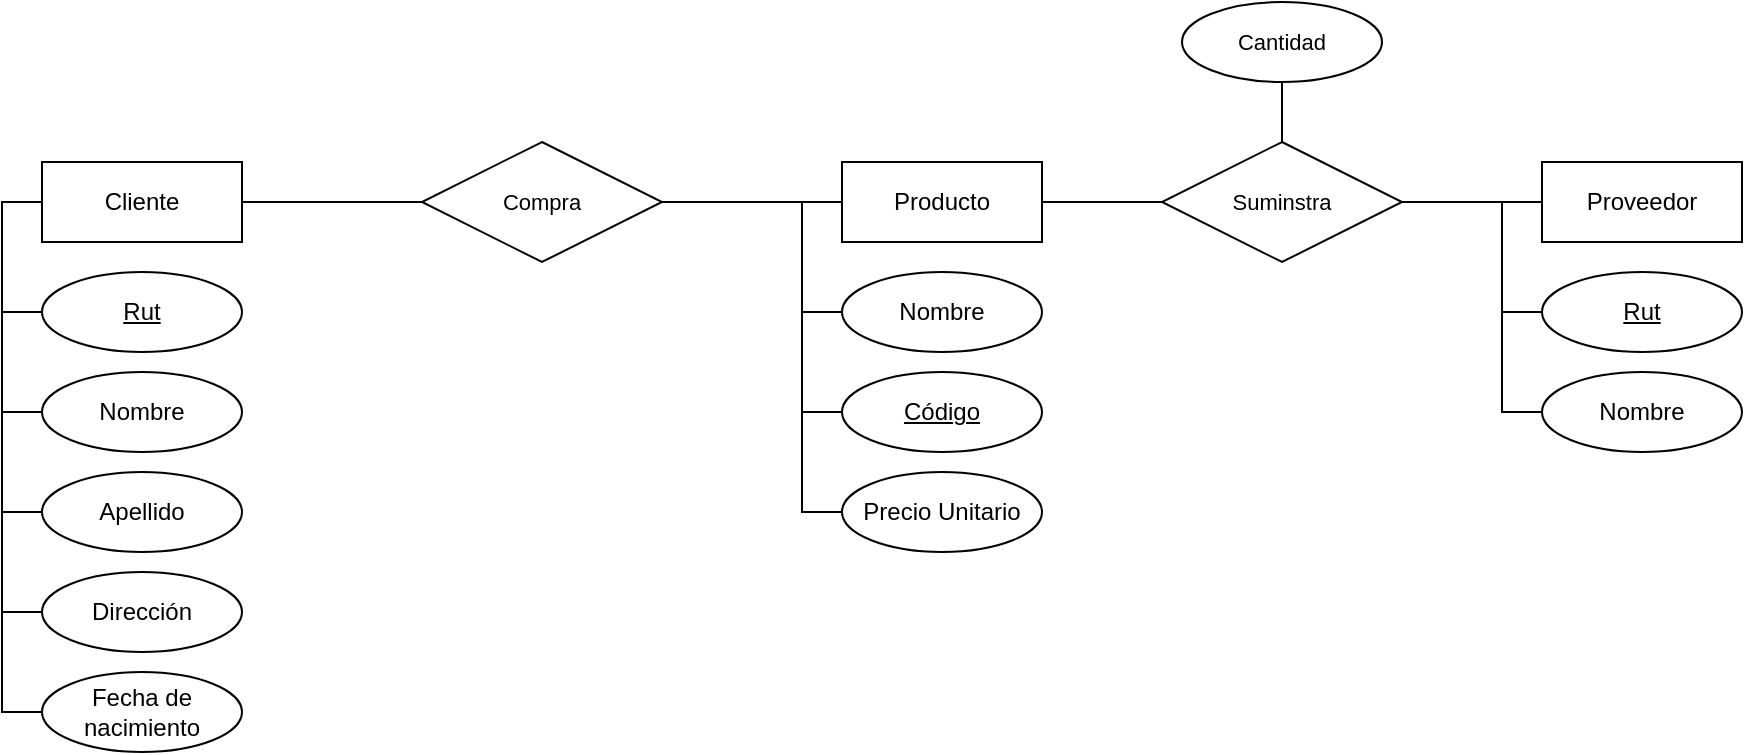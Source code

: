 <mxfile version="26.2.13">
  <diagram id="wFE0QG_FPsp0jaGvCLVb" name="Page-1">
    <mxGraphModel dx="2237" dy="754" grid="1" gridSize="10" guides="1" tooltips="1" connect="1" arrows="1" fold="1" page="1" pageScale="1" pageWidth="850" pageHeight="1100" math="0" shadow="0">
      <root>
        <mxCell id="0" />
        <mxCell id="1" parent="0" />
        <mxCell id="wKFJhELgr0NoA7eS5oiP-12" style="edgeStyle=orthogonalEdgeStyle;rounded=0;orthogonalLoop=1;jettySize=auto;html=1;exitX=0;exitY=0.5;exitDx=0;exitDy=0;entryX=0;entryY=0.5;entryDx=0;entryDy=0;endArrow=none;startFill=0;" parent="1" source="wKFJhELgr0NoA7eS5oiP-2" target="wKFJhELgr0NoA7eS5oiP-5" edge="1">
          <mxGeometry relative="1" as="geometry" />
        </mxCell>
        <mxCell id="wKFJhELgr0NoA7eS5oiP-13" style="edgeStyle=orthogonalEdgeStyle;shape=connector;rounded=0;orthogonalLoop=1;jettySize=auto;html=1;exitX=0;exitY=0.5;exitDx=0;exitDy=0;entryX=0;entryY=0.5;entryDx=0;entryDy=0;strokeColor=default;align=center;verticalAlign=middle;fontFamily=Helvetica;fontSize=11;fontColor=default;labelBackgroundColor=default;startFill=0;endArrow=none;" parent="1" source="wKFJhELgr0NoA7eS5oiP-2" target="wKFJhELgr0NoA7eS5oiP-8" edge="1">
          <mxGeometry relative="1" as="geometry" />
        </mxCell>
        <mxCell id="wKFJhELgr0NoA7eS5oiP-14" style="edgeStyle=orthogonalEdgeStyle;shape=connector;rounded=0;orthogonalLoop=1;jettySize=auto;html=1;exitX=0;exitY=0.5;exitDx=0;exitDy=0;entryX=0;entryY=0.5;entryDx=0;entryDy=0;strokeColor=default;align=center;verticalAlign=middle;fontFamily=Helvetica;fontSize=11;fontColor=default;labelBackgroundColor=default;startFill=0;endArrow=none;" parent="1" source="wKFJhELgr0NoA7eS5oiP-2" target="wKFJhELgr0NoA7eS5oiP-9" edge="1">
          <mxGeometry relative="1" as="geometry" />
        </mxCell>
        <mxCell id="wKFJhELgr0NoA7eS5oiP-15" style="edgeStyle=orthogonalEdgeStyle;shape=connector;rounded=0;orthogonalLoop=1;jettySize=auto;html=1;exitX=0;exitY=0.5;exitDx=0;exitDy=0;entryX=0;entryY=0.5;entryDx=0;entryDy=0;strokeColor=default;align=center;verticalAlign=middle;fontFamily=Helvetica;fontSize=11;fontColor=default;labelBackgroundColor=default;startFill=0;endArrow=none;" parent="1" source="wKFJhELgr0NoA7eS5oiP-2" target="wKFJhELgr0NoA7eS5oiP-10" edge="1">
          <mxGeometry relative="1" as="geometry" />
        </mxCell>
        <mxCell id="wKFJhELgr0NoA7eS5oiP-16" style="edgeStyle=orthogonalEdgeStyle;shape=connector;rounded=0;orthogonalLoop=1;jettySize=auto;html=1;exitX=0;exitY=0.5;exitDx=0;exitDy=0;entryX=0;entryY=0.5;entryDx=0;entryDy=0;strokeColor=default;align=center;verticalAlign=middle;fontFamily=Helvetica;fontSize=11;fontColor=default;labelBackgroundColor=default;startFill=0;endArrow=none;" parent="1" source="wKFJhELgr0NoA7eS5oiP-2" target="wKFJhELgr0NoA7eS5oiP-11" edge="1">
          <mxGeometry relative="1" as="geometry" />
        </mxCell>
        <mxCell id="wKFJhELgr0NoA7eS5oiP-2" value="Cliente" style="whiteSpace=wrap;html=1;align=center;" parent="1" vertex="1">
          <mxGeometry x="-130" y="200" width="100" height="40" as="geometry" />
        </mxCell>
        <mxCell id="hY-fdAkiibuvG0bwVzJX-1" style="edgeStyle=orthogonalEdgeStyle;rounded=0;orthogonalLoop=1;jettySize=auto;html=1;exitX=0;exitY=0.5;exitDx=0;exitDy=0;entryX=0;entryY=0.5;entryDx=0;entryDy=0;endArrow=none;startFill=0;" edge="1" parent="1" source="wKFJhELgr0NoA7eS5oiP-3" target="wKFJhELgr0NoA7eS5oiP-17">
          <mxGeometry relative="1" as="geometry" />
        </mxCell>
        <mxCell id="hY-fdAkiibuvG0bwVzJX-2" style="edgeStyle=orthogonalEdgeStyle;shape=connector;rounded=0;orthogonalLoop=1;jettySize=auto;html=1;exitX=0;exitY=0.5;exitDx=0;exitDy=0;entryX=0;entryY=0.5;entryDx=0;entryDy=0;strokeColor=default;align=center;verticalAlign=middle;fontFamily=Helvetica;fontSize=11;fontColor=default;labelBackgroundColor=default;startFill=0;endArrow=none;" edge="1" parent="1" source="wKFJhELgr0NoA7eS5oiP-3" target="wKFJhELgr0NoA7eS5oiP-6">
          <mxGeometry relative="1" as="geometry" />
        </mxCell>
        <mxCell id="hY-fdAkiibuvG0bwVzJX-4" style="edgeStyle=orthogonalEdgeStyle;shape=connector;rounded=0;orthogonalLoop=1;jettySize=auto;html=1;exitX=0;exitY=0.5;exitDx=0;exitDy=0;entryX=0;entryY=0.5;entryDx=0;entryDy=0;strokeColor=default;align=center;verticalAlign=middle;fontFamily=Helvetica;fontSize=11;fontColor=default;labelBackgroundColor=default;startFill=0;endArrow=none;" edge="1" parent="1" source="wKFJhELgr0NoA7eS5oiP-3" target="wKFJhELgr0NoA7eS5oiP-18">
          <mxGeometry relative="1" as="geometry" />
        </mxCell>
        <mxCell id="hY-fdAkiibuvG0bwVzJX-13" style="edgeStyle=orthogonalEdgeStyle;shape=connector;rounded=0;orthogonalLoop=1;jettySize=auto;html=1;exitX=0;exitY=0.5;exitDx=0;exitDy=0;entryX=1;entryY=0.5;entryDx=0;entryDy=0;strokeColor=default;align=center;verticalAlign=middle;fontFamily=Helvetica;fontSize=11;fontColor=default;labelBackgroundColor=default;startFill=0;endArrow=none;" edge="1" parent="1" source="wKFJhELgr0NoA7eS5oiP-3" target="hY-fdAkiibuvG0bwVzJX-7">
          <mxGeometry relative="1" as="geometry" />
        </mxCell>
        <mxCell id="wKFJhELgr0NoA7eS5oiP-3" value="Producto" style="whiteSpace=wrap;html=1;align=center;" parent="1" vertex="1">
          <mxGeometry x="270" y="200" width="100" height="40" as="geometry" />
        </mxCell>
        <mxCell id="hY-fdAkiibuvG0bwVzJX-5" style="edgeStyle=orthogonalEdgeStyle;shape=connector;rounded=0;orthogonalLoop=1;jettySize=auto;html=1;exitX=0;exitY=0.5;exitDx=0;exitDy=0;entryX=0;entryY=0.5;entryDx=0;entryDy=0;strokeColor=default;align=center;verticalAlign=middle;fontFamily=Helvetica;fontSize=11;fontColor=default;labelBackgroundColor=default;startFill=0;endArrow=none;" edge="1" parent="1" source="wKFJhELgr0NoA7eS5oiP-4" target="wKFJhELgr0NoA7eS5oiP-7">
          <mxGeometry relative="1" as="geometry" />
        </mxCell>
        <mxCell id="hY-fdAkiibuvG0bwVzJX-6" style="edgeStyle=orthogonalEdgeStyle;shape=connector;rounded=0;orthogonalLoop=1;jettySize=auto;html=1;exitX=0;exitY=0.5;exitDx=0;exitDy=0;entryX=0;entryY=0.5;entryDx=0;entryDy=0;strokeColor=default;align=center;verticalAlign=middle;fontFamily=Helvetica;fontSize=11;fontColor=default;labelBackgroundColor=default;startFill=0;endArrow=none;" edge="1" parent="1" source="wKFJhELgr0NoA7eS5oiP-4" target="wKFJhELgr0NoA7eS5oiP-19">
          <mxGeometry relative="1" as="geometry" />
        </mxCell>
        <mxCell id="wKFJhELgr0NoA7eS5oiP-4" value="Proveedor" style="whiteSpace=wrap;html=1;align=center;" parent="1" vertex="1">
          <mxGeometry x="620" y="200" width="100" height="40" as="geometry" />
        </mxCell>
        <mxCell id="wKFJhELgr0NoA7eS5oiP-5" value="Rut" style="ellipse;whiteSpace=wrap;html=1;align=center;fontStyle=4;" parent="1" vertex="1">
          <mxGeometry x="-130" y="255" width="100" height="40" as="geometry" />
        </mxCell>
        <mxCell id="wKFJhELgr0NoA7eS5oiP-6" value="Código" style="ellipse;whiteSpace=wrap;html=1;align=center;fontStyle=4;" parent="1" vertex="1">
          <mxGeometry x="270" y="305" width="100" height="40" as="geometry" />
        </mxCell>
        <mxCell id="wKFJhELgr0NoA7eS5oiP-7" value="Rut" style="ellipse;whiteSpace=wrap;html=1;align=center;fontStyle=4;" parent="1" vertex="1">
          <mxGeometry x="620" y="255" width="100" height="40" as="geometry" />
        </mxCell>
        <mxCell id="wKFJhELgr0NoA7eS5oiP-8" value="Nombre" style="ellipse;whiteSpace=wrap;html=1;align=center;" parent="1" vertex="1">
          <mxGeometry x="-130" y="305" width="100" height="40" as="geometry" />
        </mxCell>
        <mxCell id="wKFJhELgr0NoA7eS5oiP-9" value="Apellido" style="ellipse;whiteSpace=wrap;html=1;align=center;" parent="1" vertex="1">
          <mxGeometry x="-130" y="355" width="100" height="40" as="geometry" />
        </mxCell>
        <mxCell id="wKFJhELgr0NoA7eS5oiP-10" value="Dirección" style="ellipse;whiteSpace=wrap;html=1;align=center;" parent="1" vertex="1">
          <mxGeometry x="-130" y="405" width="100" height="40" as="geometry" />
        </mxCell>
        <mxCell id="wKFJhELgr0NoA7eS5oiP-11" value="Fecha de nacimiento" style="ellipse;whiteSpace=wrap;html=1;align=center;" parent="1" vertex="1">
          <mxGeometry x="-130" y="455" width="100" height="40" as="geometry" />
        </mxCell>
        <mxCell id="wKFJhELgr0NoA7eS5oiP-17" value="Nombre" style="ellipse;whiteSpace=wrap;html=1;align=center;" parent="1" vertex="1">
          <mxGeometry x="270" y="255" width="100" height="40" as="geometry" />
        </mxCell>
        <mxCell id="wKFJhELgr0NoA7eS5oiP-18" value="Precio Unitario" style="ellipse;whiteSpace=wrap;html=1;align=center;" parent="1" vertex="1">
          <mxGeometry x="270" y="355" width="100" height="40" as="geometry" />
        </mxCell>
        <mxCell id="wKFJhELgr0NoA7eS5oiP-19" value="Nombre" style="ellipse;whiteSpace=wrap;html=1;align=center;" parent="1" vertex="1">
          <mxGeometry x="620" y="305" width="100" height="40" as="geometry" />
        </mxCell>
        <mxCell id="hY-fdAkiibuvG0bwVzJX-14" style="edgeStyle=orthogonalEdgeStyle;shape=connector;rounded=0;orthogonalLoop=1;jettySize=auto;html=1;exitX=0;exitY=0.5;exitDx=0;exitDy=0;entryX=1;entryY=0.5;entryDx=0;entryDy=0;strokeColor=default;align=center;verticalAlign=middle;fontFamily=Helvetica;fontSize=11;fontColor=default;labelBackgroundColor=default;startFill=0;endArrow=none;" edge="1" parent="1" source="hY-fdAkiibuvG0bwVzJX-7" target="wKFJhELgr0NoA7eS5oiP-2">
          <mxGeometry relative="1" as="geometry" />
        </mxCell>
        <mxCell id="hY-fdAkiibuvG0bwVzJX-7" value="Compra" style="shape=rhombus;perimeter=rhombusPerimeter;whiteSpace=wrap;html=1;align=center;fontFamily=Helvetica;fontSize=11;fontColor=default;labelBackgroundColor=default;" vertex="1" parent="1">
          <mxGeometry x="60" y="190" width="120" height="60" as="geometry" />
        </mxCell>
        <mxCell id="hY-fdAkiibuvG0bwVzJX-10" style="edgeStyle=orthogonalEdgeStyle;shape=connector;rounded=0;orthogonalLoop=1;jettySize=auto;html=1;exitX=0.5;exitY=0;exitDx=0;exitDy=0;entryX=0.5;entryY=1;entryDx=0;entryDy=0;strokeColor=default;align=center;verticalAlign=middle;fontFamily=Helvetica;fontSize=11;fontColor=default;labelBackgroundColor=default;startFill=0;endArrow=none;" edge="1" parent="1" source="hY-fdAkiibuvG0bwVzJX-8" target="hY-fdAkiibuvG0bwVzJX-9">
          <mxGeometry relative="1" as="geometry" />
        </mxCell>
        <mxCell id="hY-fdAkiibuvG0bwVzJX-11" style="edgeStyle=orthogonalEdgeStyle;shape=connector;rounded=0;orthogonalLoop=1;jettySize=auto;html=1;exitX=1;exitY=0.5;exitDx=0;exitDy=0;entryX=0;entryY=0.5;entryDx=0;entryDy=0;strokeColor=default;align=center;verticalAlign=middle;fontFamily=Helvetica;fontSize=11;fontColor=default;labelBackgroundColor=default;startFill=0;endArrow=none;" edge="1" parent="1" source="hY-fdAkiibuvG0bwVzJX-8" target="wKFJhELgr0NoA7eS5oiP-4">
          <mxGeometry relative="1" as="geometry" />
        </mxCell>
        <mxCell id="hY-fdAkiibuvG0bwVzJX-12" style="edgeStyle=orthogonalEdgeStyle;shape=connector;rounded=0;orthogonalLoop=1;jettySize=auto;html=1;exitX=0;exitY=0.5;exitDx=0;exitDy=0;entryX=1;entryY=0.5;entryDx=0;entryDy=0;strokeColor=default;align=center;verticalAlign=middle;fontFamily=Helvetica;fontSize=11;fontColor=default;labelBackgroundColor=default;startFill=0;endArrow=none;" edge="1" parent="1" source="hY-fdAkiibuvG0bwVzJX-8" target="wKFJhELgr0NoA7eS5oiP-3">
          <mxGeometry relative="1" as="geometry" />
        </mxCell>
        <mxCell id="hY-fdAkiibuvG0bwVzJX-8" value="Suminstra" style="shape=rhombus;perimeter=rhombusPerimeter;whiteSpace=wrap;html=1;align=center;fontFamily=Helvetica;fontSize=11;fontColor=default;labelBackgroundColor=default;" vertex="1" parent="1">
          <mxGeometry x="430" y="190" width="120" height="60" as="geometry" />
        </mxCell>
        <mxCell id="hY-fdAkiibuvG0bwVzJX-9" value="Cantidad" style="ellipse;whiteSpace=wrap;html=1;align=center;fontFamily=Helvetica;fontSize=11;fontColor=default;labelBackgroundColor=default;" vertex="1" parent="1">
          <mxGeometry x="440" y="120" width="100" height="40" as="geometry" />
        </mxCell>
      </root>
    </mxGraphModel>
  </diagram>
</mxfile>
